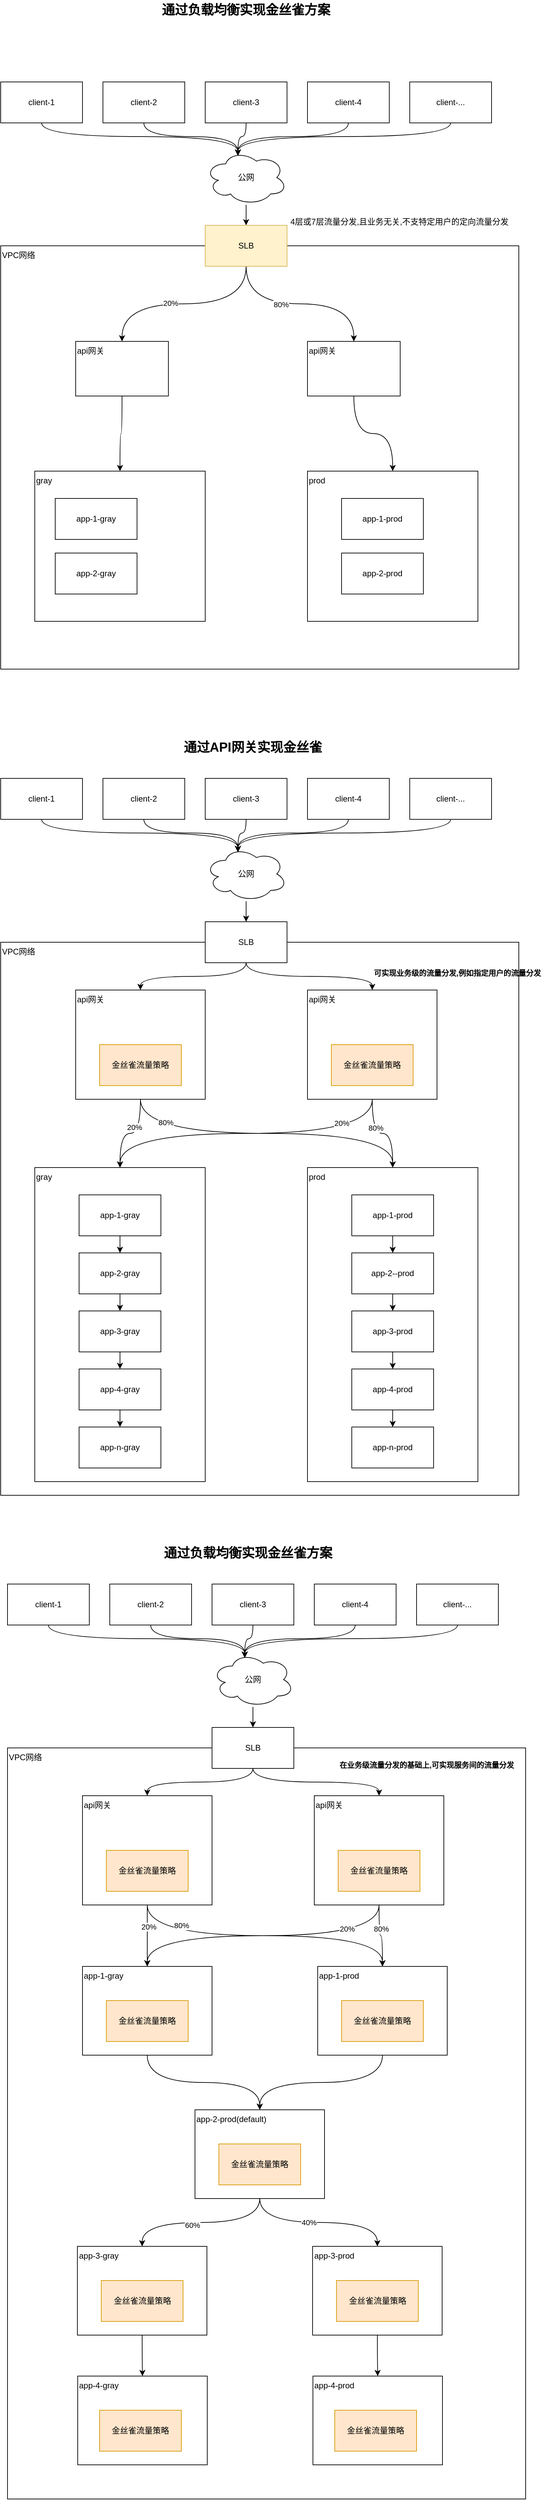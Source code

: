 <mxfile version="17.4.5" type="github">
  <diagram id="97o8ci6Izp3b5Vjm318T" name="第 1 页">
    <mxGraphModel dx="1426" dy="1963" grid="1" gridSize="10" guides="1" tooltips="1" connect="1" arrows="1" fold="1" page="1" pageScale="1" pageWidth="827" pageHeight="1169" math="0" shadow="0">
      <root>
        <mxCell id="0" />
        <mxCell id="1" parent="0" />
        <mxCell id="qOLz5GaLY7_XuVJ9eIoi-11" style="edgeStyle=orthogonalEdgeStyle;rounded=0;orthogonalLoop=1;jettySize=auto;html=1;entryX=0.4;entryY=0.1;entryDx=0;entryDy=0;entryPerimeter=0;curved=1;exitX=0.5;exitY=1;exitDx=0;exitDy=0;" edge="1" parent="1" source="qOLz5GaLY7_XuVJ9eIoi-1" target="qOLz5GaLY7_XuVJ9eIoi-6">
          <mxGeometry relative="1" as="geometry" />
        </mxCell>
        <mxCell id="qOLz5GaLY7_XuVJ9eIoi-1" value="client-1" style="rounded=0;whiteSpace=wrap;html=1;" vertex="1" parent="1">
          <mxGeometry x="40" y="80" width="120" height="60" as="geometry" />
        </mxCell>
        <mxCell id="qOLz5GaLY7_XuVJ9eIoi-13" style="edgeStyle=orthogonalEdgeStyle;curved=1;rounded=0;orthogonalLoop=1;jettySize=auto;html=1;entryX=0.4;entryY=0.1;entryDx=0;entryDy=0;entryPerimeter=0;exitX=0.5;exitY=1;exitDx=0;exitDy=0;" edge="1" parent="1" source="qOLz5GaLY7_XuVJ9eIoi-2" target="qOLz5GaLY7_XuVJ9eIoi-6">
          <mxGeometry relative="1" as="geometry" />
        </mxCell>
        <mxCell id="qOLz5GaLY7_XuVJ9eIoi-2" value="client-2" style="rounded=0;whiteSpace=wrap;html=1;" vertex="1" parent="1">
          <mxGeometry x="190" y="80" width="120" height="60" as="geometry" />
        </mxCell>
        <mxCell id="qOLz5GaLY7_XuVJ9eIoi-14" style="edgeStyle=orthogonalEdgeStyle;curved=1;rounded=0;orthogonalLoop=1;jettySize=auto;html=1;entryX=0.4;entryY=0.1;entryDx=0;entryDy=0;entryPerimeter=0;" edge="1" parent="1" source="qOLz5GaLY7_XuVJ9eIoi-3" target="qOLz5GaLY7_XuVJ9eIoi-6">
          <mxGeometry relative="1" as="geometry" />
        </mxCell>
        <mxCell id="qOLz5GaLY7_XuVJ9eIoi-3" value="client-3" style="rounded=0;whiteSpace=wrap;html=1;" vertex="1" parent="1">
          <mxGeometry x="340" y="80" width="120" height="60" as="geometry" />
        </mxCell>
        <mxCell id="qOLz5GaLY7_XuVJ9eIoi-15" style="edgeStyle=orthogonalEdgeStyle;curved=1;rounded=0;orthogonalLoop=1;jettySize=auto;html=1;entryX=0.4;entryY=0.1;entryDx=0;entryDy=0;entryPerimeter=0;exitX=0.5;exitY=1;exitDx=0;exitDy=0;" edge="1" parent="1" source="qOLz5GaLY7_XuVJ9eIoi-4" target="qOLz5GaLY7_XuVJ9eIoi-6">
          <mxGeometry relative="1" as="geometry" />
        </mxCell>
        <mxCell id="qOLz5GaLY7_XuVJ9eIoi-4" value="client-4" style="rounded=0;whiteSpace=wrap;html=1;" vertex="1" parent="1">
          <mxGeometry x="490" y="80" width="120" height="60" as="geometry" />
        </mxCell>
        <mxCell id="qOLz5GaLY7_XuVJ9eIoi-16" style="edgeStyle=orthogonalEdgeStyle;curved=1;rounded=0;orthogonalLoop=1;jettySize=auto;html=1;entryX=0.4;entryY=0.1;entryDx=0;entryDy=0;entryPerimeter=0;exitX=0.5;exitY=1;exitDx=0;exitDy=0;" edge="1" parent="1" source="qOLz5GaLY7_XuVJ9eIoi-5" target="qOLz5GaLY7_XuVJ9eIoi-6">
          <mxGeometry relative="1" as="geometry" />
        </mxCell>
        <mxCell id="qOLz5GaLY7_XuVJ9eIoi-5" value="client-..." style="rounded=0;whiteSpace=wrap;html=1;" vertex="1" parent="1">
          <mxGeometry x="640" y="80" width="120" height="60" as="geometry" />
        </mxCell>
        <mxCell id="qOLz5GaLY7_XuVJ9eIoi-17" style="edgeStyle=orthogonalEdgeStyle;curved=1;rounded=0;orthogonalLoop=1;jettySize=auto;html=1;entryX=0.5;entryY=0;entryDx=0;entryDy=0;" edge="1" parent="1" source="qOLz5GaLY7_XuVJ9eIoi-6" target="qOLz5GaLY7_XuVJ9eIoi-8">
          <mxGeometry relative="1" as="geometry" />
        </mxCell>
        <mxCell id="qOLz5GaLY7_XuVJ9eIoi-6" value="公网" style="ellipse;shape=cloud;whiteSpace=wrap;html=1;" vertex="1" parent="1">
          <mxGeometry x="340" y="180" width="120" height="80" as="geometry" />
        </mxCell>
        <mxCell id="qOLz5GaLY7_XuVJ9eIoi-7" value="VPC网络" style="rounded=0;whiteSpace=wrap;html=1;align=left;verticalAlign=top;" vertex="1" parent="1">
          <mxGeometry x="40" y="320" width="760" height="810" as="geometry" />
        </mxCell>
        <mxCell id="qOLz5GaLY7_XuVJ9eIoi-19" style="edgeStyle=orthogonalEdgeStyle;curved=1;rounded=0;orthogonalLoop=1;jettySize=auto;html=1;entryX=0.5;entryY=0;entryDx=0;entryDy=0;" edge="1" parent="1" source="qOLz5GaLY7_XuVJ9eIoi-8" target="qOLz5GaLY7_XuVJ9eIoi-18">
          <mxGeometry relative="1" as="geometry" />
        </mxCell>
        <mxCell id="qOLz5GaLY7_XuVJ9eIoi-21" style="edgeStyle=orthogonalEdgeStyle;curved=1;rounded=0;orthogonalLoop=1;jettySize=auto;html=1;entryX=0.5;entryY=0;entryDx=0;entryDy=0;exitX=0.5;exitY=1;exitDx=0;exitDy=0;" edge="1" parent="1" source="qOLz5GaLY7_XuVJ9eIoi-8" target="qOLz5GaLY7_XuVJ9eIoi-25">
          <mxGeometry relative="1" as="geometry">
            <mxPoint x="590" y="390" as="targetPoint" />
          </mxGeometry>
        </mxCell>
        <mxCell id="qOLz5GaLY7_XuVJ9eIoi-8" value="SLB" style="rounded=0;whiteSpace=wrap;html=1;" vertex="1" parent="1">
          <mxGeometry x="340" y="290" width="120" height="60" as="geometry" />
        </mxCell>
        <mxCell id="qOLz5GaLY7_XuVJ9eIoi-9" value="gray" style="rounded=0;whiteSpace=wrap;html=1;align=left;verticalAlign=top;" vertex="1" parent="1">
          <mxGeometry x="90" y="650" width="250" height="460" as="geometry" />
        </mxCell>
        <mxCell id="qOLz5GaLY7_XuVJ9eIoi-10" value="prod" style="rounded=0;whiteSpace=wrap;html=1;align=left;verticalAlign=top;" vertex="1" parent="1">
          <mxGeometry x="490" y="650" width="250" height="460" as="geometry" />
        </mxCell>
        <mxCell id="qOLz5GaLY7_XuVJ9eIoi-23" style="edgeStyle=orthogonalEdgeStyle;curved=1;rounded=0;orthogonalLoop=1;jettySize=auto;html=1;entryX=0.5;entryY=0;entryDx=0;entryDy=0;" edge="1" parent="1" source="qOLz5GaLY7_XuVJ9eIoi-18" target="qOLz5GaLY7_XuVJ9eIoi-9">
          <mxGeometry relative="1" as="geometry" />
        </mxCell>
        <mxCell id="qOLz5GaLY7_XuVJ9eIoi-29" value="20%" style="edgeLabel;html=1;align=center;verticalAlign=middle;resizable=0;points=[];" vertex="1" connectable="0" parent="qOLz5GaLY7_XuVJ9eIoi-23">
          <mxGeometry x="-0.092" y="-9" relative="1" as="geometry">
            <mxPoint as="offset" />
          </mxGeometry>
        </mxCell>
        <mxCell id="qOLz5GaLY7_XuVJ9eIoi-24" style="edgeStyle=orthogonalEdgeStyle;curved=1;rounded=0;orthogonalLoop=1;jettySize=auto;html=1;entryX=0.5;entryY=0;entryDx=0;entryDy=0;exitX=0.5;exitY=1;exitDx=0;exitDy=0;" edge="1" parent="1" source="qOLz5GaLY7_XuVJ9eIoi-18" target="qOLz5GaLY7_XuVJ9eIoi-10">
          <mxGeometry relative="1" as="geometry" />
        </mxCell>
        <mxCell id="qOLz5GaLY7_XuVJ9eIoi-30" value="80%" style="edgeLabel;html=1;align=center;verticalAlign=middle;resizable=0;points=[];" vertex="1" connectable="0" parent="qOLz5GaLY7_XuVJ9eIoi-24">
          <mxGeometry x="-0.63" y="16" relative="1" as="geometry">
            <mxPoint as="offset" />
          </mxGeometry>
        </mxCell>
        <mxCell id="qOLz5GaLY7_XuVJ9eIoi-18" value="api网关" style="rounded=0;whiteSpace=wrap;html=1;align=left;verticalAlign=top;" vertex="1" parent="1">
          <mxGeometry x="150" y="390" width="190" height="160" as="geometry" />
        </mxCell>
        <mxCell id="qOLz5GaLY7_XuVJ9eIoi-22" value="金丝雀流量策略" style="rounded=0;whiteSpace=wrap;html=1;fillColor=#ffe6cc;strokeColor=#d79b00;" vertex="1" parent="1">
          <mxGeometry x="185" y="470" width="120" height="60" as="geometry" />
        </mxCell>
        <mxCell id="qOLz5GaLY7_XuVJ9eIoi-27" style="edgeStyle=orthogonalEdgeStyle;curved=1;rounded=0;orthogonalLoop=1;jettySize=auto;html=1;entryX=0.5;entryY=0;entryDx=0;entryDy=0;exitX=0.5;exitY=1;exitDx=0;exitDy=0;" edge="1" parent="1" source="qOLz5GaLY7_XuVJ9eIoi-25" target="qOLz5GaLY7_XuVJ9eIoi-9">
          <mxGeometry relative="1" as="geometry" />
        </mxCell>
        <mxCell id="qOLz5GaLY7_XuVJ9eIoi-31" value="20%" style="edgeLabel;html=1;align=center;verticalAlign=middle;resizable=0;points=[];" vertex="1" connectable="0" parent="qOLz5GaLY7_XuVJ9eIoi-27">
          <mxGeometry x="-0.596" y="-15" relative="1" as="geometry">
            <mxPoint as="offset" />
          </mxGeometry>
        </mxCell>
        <mxCell id="qOLz5GaLY7_XuVJ9eIoi-28" style="edgeStyle=orthogonalEdgeStyle;curved=1;rounded=0;orthogonalLoop=1;jettySize=auto;html=1;entryX=0.5;entryY=0;entryDx=0;entryDy=0;" edge="1" parent="1" source="qOLz5GaLY7_XuVJ9eIoi-25" target="qOLz5GaLY7_XuVJ9eIoi-10">
          <mxGeometry relative="1" as="geometry" />
        </mxCell>
        <mxCell id="qOLz5GaLY7_XuVJ9eIoi-32" value="80%" style="edgeLabel;html=1;align=center;verticalAlign=middle;resizable=0;points=[];" vertex="1" connectable="0" parent="qOLz5GaLY7_XuVJ9eIoi-28">
          <mxGeometry x="-0.354" y="5" relative="1" as="geometry">
            <mxPoint as="offset" />
          </mxGeometry>
        </mxCell>
        <mxCell id="qOLz5GaLY7_XuVJ9eIoi-25" value="api网关" style="rounded=0;whiteSpace=wrap;html=1;align=left;verticalAlign=top;" vertex="1" parent="1">
          <mxGeometry x="490" y="390" width="190" height="160" as="geometry" />
        </mxCell>
        <mxCell id="qOLz5GaLY7_XuVJ9eIoi-26" value="金丝雀流量策略" style="rounded=0;whiteSpace=wrap;html=1;fillColor=#ffe6cc;strokeColor=#d79b00;" vertex="1" parent="1">
          <mxGeometry x="525" y="470" width="120" height="60" as="geometry" />
        </mxCell>
        <mxCell id="qOLz5GaLY7_XuVJ9eIoi-130" style="edgeStyle=orthogonalEdgeStyle;curved=1;rounded=0;orthogonalLoop=1;jettySize=auto;html=1;entryX=0.5;entryY=0;entryDx=0;entryDy=0;" edge="1" parent="1" source="qOLz5GaLY7_XuVJ9eIoi-33" target="qOLz5GaLY7_XuVJ9eIoi-34">
          <mxGeometry relative="1" as="geometry" />
        </mxCell>
        <mxCell id="qOLz5GaLY7_XuVJ9eIoi-33" value="app-1-gray" style="rounded=0;whiteSpace=wrap;html=1;" vertex="1" parent="1">
          <mxGeometry x="155" y="690" width="120" height="60" as="geometry" />
        </mxCell>
        <mxCell id="qOLz5GaLY7_XuVJ9eIoi-131" style="edgeStyle=orthogonalEdgeStyle;curved=1;rounded=0;orthogonalLoop=1;jettySize=auto;html=1;entryX=0.5;entryY=0;entryDx=0;entryDy=0;" edge="1" parent="1" source="qOLz5GaLY7_XuVJ9eIoi-34" target="qOLz5GaLY7_XuVJ9eIoi-122">
          <mxGeometry relative="1" as="geometry" />
        </mxCell>
        <mxCell id="qOLz5GaLY7_XuVJ9eIoi-34" value="app-2-gray" style="rounded=0;whiteSpace=wrap;html=1;" vertex="1" parent="1">
          <mxGeometry x="155" y="775" width="120" height="60" as="geometry" />
        </mxCell>
        <mxCell id="qOLz5GaLY7_XuVJ9eIoi-37" style="edgeStyle=orthogonalEdgeStyle;rounded=0;orthogonalLoop=1;jettySize=auto;html=1;entryX=0.4;entryY=0.1;entryDx=0;entryDy=0;entryPerimeter=0;curved=1;exitX=0.5;exitY=1;exitDx=0;exitDy=0;" edge="1" parent="1" source="qOLz5GaLY7_XuVJ9eIoi-38" target="qOLz5GaLY7_XuVJ9eIoi-48">
          <mxGeometry relative="1" as="geometry" />
        </mxCell>
        <mxCell id="qOLz5GaLY7_XuVJ9eIoi-38" value="client-1" style="rounded=0;whiteSpace=wrap;html=1;" vertex="1" parent="1">
          <mxGeometry x="40" y="-940" width="120" height="60" as="geometry" />
        </mxCell>
        <mxCell id="qOLz5GaLY7_XuVJ9eIoi-39" style="edgeStyle=orthogonalEdgeStyle;curved=1;rounded=0;orthogonalLoop=1;jettySize=auto;html=1;entryX=0.4;entryY=0.1;entryDx=0;entryDy=0;entryPerimeter=0;exitX=0.5;exitY=1;exitDx=0;exitDy=0;" edge="1" parent="1" source="qOLz5GaLY7_XuVJ9eIoi-40" target="qOLz5GaLY7_XuVJ9eIoi-48">
          <mxGeometry relative="1" as="geometry" />
        </mxCell>
        <mxCell id="qOLz5GaLY7_XuVJ9eIoi-40" value="client-2" style="rounded=0;whiteSpace=wrap;html=1;" vertex="1" parent="1">
          <mxGeometry x="190" y="-940" width="120" height="60" as="geometry" />
        </mxCell>
        <mxCell id="qOLz5GaLY7_XuVJ9eIoi-41" style="edgeStyle=orthogonalEdgeStyle;curved=1;rounded=0;orthogonalLoop=1;jettySize=auto;html=1;entryX=0.4;entryY=0.1;entryDx=0;entryDy=0;entryPerimeter=0;" edge="1" parent="1" source="qOLz5GaLY7_XuVJ9eIoi-42" target="qOLz5GaLY7_XuVJ9eIoi-48">
          <mxGeometry relative="1" as="geometry" />
        </mxCell>
        <mxCell id="qOLz5GaLY7_XuVJ9eIoi-42" value="client-3" style="rounded=0;whiteSpace=wrap;html=1;" vertex="1" parent="1">
          <mxGeometry x="340" y="-940" width="120" height="60" as="geometry" />
        </mxCell>
        <mxCell id="qOLz5GaLY7_XuVJ9eIoi-43" style="edgeStyle=orthogonalEdgeStyle;curved=1;rounded=0;orthogonalLoop=1;jettySize=auto;html=1;entryX=0.4;entryY=0.1;entryDx=0;entryDy=0;entryPerimeter=0;exitX=0.5;exitY=1;exitDx=0;exitDy=0;" edge="1" parent="1" source="qOLz5GaLY7_XuVJ9eIoi-44" target="qOLz5GaLY7_XuVJ9eIoi-48">
          <mxGeometry relative="1" as="geometry" />
        </mxCell>
        <mxCell id="qOLz5GaLY7_XuVJ9eIoi-44" value="client-4" style="rounded=0;whiteSpace=wrap;html=1;" vertex="1" parent="1">
          <mxGeometry x="490" y="-940" width="120" height="60" as="geometry" />
        </mxCell>
        <mxCell id="qOLz5GaLY7_XuVJ9eIoi-45" style="edgeStyle=orthogonalEdgeStyle;curved=1;rounded=0;orthogonalLoop=1;jettySize=auto;html=1;entryX=0.4;entryY=0.1;entryDx=0;entryDy=0;entryPerimeter=0;exitX=0.5;exitY=1;exitDx=0;exitDy=0;" edge="1" parent="1" source="qOLz5GaLY7_XuVJ9eIoi-46" target="qOLz5GaLY7_XuVJ9eIoi-48">
          <mxGeometry relative="1" as="geometry" />
        </mxCell>
        <mxCell id="qOLz5GaLY7_XuVJ9eIoi-46" value="client-..." style="rounded=0;whiteSpace=wrap;html=1;" vertex="1" parent="1">
          <mxGeometry x="640" y="-940" width="120" height="60" as="geometry" />
        </mxCell>
        <mxCell id="qOLz5GaLY7_XuVJ9eIoi-47" style="edgeStyle=orthogonalEdgeStyle;curved=1;rounded=0;orthogonalLoop=1;jettySize=auto;html=1;entryX=0.5;entryY=0;entryDx=0;entryDy=0;" edge="1" parent="1" source="qOLz5GaLY7_XuVJ9eIoi-48" target="qOLz5GaLY7_XuVJ9eIoi-52">
          <mxGeometry relative="1" as="geometry" />
        </mxCell>
        <mxCell id="qOLz5GaLY7_XuVJ9eIoi-48" value="公网" style="ellipse;shape=cloud;whiteSpace=wrap;html=1;" vertex="1" parent="1">
          <mxGeometry x="340" y="-840" width="120" height="80" as="geometry" />
        </mxCell>
        <mxCell id="qOLz5GaLY7_XuVJ9eIoi-49" value="VPC网络" style="rounded=0;whiteSpace=wrap;html=1;align=left;verticalAlign=top;" vertex="1" parent="1">
          <mxGeometry x="40" y="-700" width="760" height="620" as="geometry" />
        </mxCell>
        <mxCell id="qOLz5GaLY7_XuVJ9eIoi-50" style="edgeStyle=orthogonalEdgeStyle;curved=1;rounded=0;orthogonalLoop=1;jettySize=auto;html=1;entryX=0.5;entryY=0;entryDx=0;entryDy=0;exitX=0.5;exitY=1;exitDx=0;exitDy=0;" edge="1" parent="1" source="qOLz5GaLY7_XuVJ9eIoi-52" target="qOLz5GaLY7_XuVJ9eIoi-59">
          <mxGeometry relative="1" as="geometry" />
        </mxCell>
        <mxCell id="qOLz5GaLY7_XuVJ9eIoi-71" value="20%" style="edgeLabel;html=1;align=center;verticalAlign=middle;resizable=0;points=[];" vertex="1" connectable="0" parent="qOLz5GaLY7_XuVJ9eIoi-50">
          <mxGeometry x="0.139" y="-1" relative="1" as="geometry">
            <mxPoint as="offset" />
          </mxGeometry>
        </mxCell>
        <mxCell id="qOLz5GaLY7_XuVJ9eIoi-51" style="edgeStyle=orthogonalEdgeStyle;curved=1;rounded=0;orthogonalLoop=1;jettySize=auto;html=1;entryX=0.5;entryY=0;entryDx=0;entryDy=0;exitX=0.5;exitY=1;exitDx=0;exitDy=0;" edge="1" parent="1" source="qOLz5GaLY7_XuVJ9eIoi-52" target="qOLz5GaLY7_XuVJ9eIoi-65">
          <mxGeometry relative="1" as="geometry">
            <mxPoint x="590" y="-630" as="targetPoint" />
          </mxGeometry>
        </mxCell>
        <mxCell id="qOLz5GaLY7_XuVJ9eIoi-72" value="80%" style="edgeLabel;html=1;align=center;verticalAlign=middle;resizable=0;points=[];" vertex="1" connectable="0" parent="qOLz5GaLY7_XuVJ9eIoi-51">
          <mxGeometry x="-0.209" y="-1" relative="1" as="geometry">
            <mxPoint as="offset" />
          </mxGeometry>
        </mxCell>
        <mxCell id="qOLz5GaLY7_XuVJ9eIoi-52" value="SLB" style="rounded=0;whiteSpace=wrap;html=1;fillColor=#fff2cc;strokeColor=#d6b656;" vertex="1" parent="1">
          <mxGeometry x="340" y="-730" width="120" height="60" as="geometry" />
        </mxCell>
        <mxCell id="qOLz5GaLY7_XuVJ9eIoi-53" value="gray" style="rounded=0;whiteSpace=wrap;html=1;align=left;verticalAlign=top;" vertex="1" parent="1">
          <mxGeometry x="90" y="-370" width="250" height="220" as="geometry" />
        </mxCell>
        <mxCell id="qOLz5GaLY7_XuVJ9eIoi-54" value="prod" style="rounded=0;whiteSpace=wrap;html=1;align=left;verticalAlign=top;" vertex="1" parent="1">
          <mxGeometry x="490" y="-370" width="250" height="220" as="geometry" />
        </mxCell>
        <mxCell id="qOLz5GaLY7_XuVJ9eIoi-55" style="edgeStyle=orthogonalEdgeStyle;curved=1;rounded=0;orthogonalLoop=1;jettySize=auto;html=1;entryX=0.5;entryY=0;entryDx=0;entryDy=0;" edge="1" parent="1" source="qOLz5GaLY7_XuVJ9eIoi-59" target="qOLz5GaLY7_XuVJ9eIoi-53">
          <mxGeometry relative="1" as="geometry" />
        </mxCell>
        <mxCell id="qOLz5GaLY7_XuVJ9eIoi-59" value="api网关" style="rounded=0;whiteSpace=wrap;html=1;align=left;verticalAlign=top;" vertex="1" parent="1">
          <mxGeometry x="150" y="-560" width="136" height="80" as="geometry" />
        </mxCell>
        <mxCell id="qOLz5GaLY7_XuVJ9eIoi-63" style="edgeStyle=orthogonalEdgeStyle;curved=1;rounded=0;orthogonalLoop=1;jettySize=auto;html=1;entryX=0.5;entryY=0;entryDx=0;entryDy=0;" edge="1" parent="1" source="qOLz5GaLY7_XuVJ9eIoi-65" target="qOLz5GaLY7_XuVJ9eIoi-54">
          <mxGeometry relative="1" as="geometry" />
        </mxCell>
        <mxCell id="qOLz5GaLY7_XuVJ9eIoi-65" value="api网关" style="rounded=0;whiteSpace=wrap;html=1;align=left;verticalAlign=top;" vertex="1" parent="1">
          <mxGeometry x="490" y="-560" width="136" height="80" as="geometry" />
        </mxCell>
        <mxCell id="qOLz5GaLY7_XuVJ9eIoi-67" value="app-1-gray" style="rounded=0;whiteSpace=wrap;html=1;" vertex="1" parent="1">
          <mxGeometry x="120" y="-330" width="120" height="60" as="geometry" />
        </mxCell>
        <mxCell id="qOLz5GaLY7_XuVJ9eIoi-68" value="app-2-gray" style="rounded=0;whiteSpace=wrap;html=1;" vertex="1" parent="1">
          <mxGeometry x="120" y="-250" width="120" height="60" as="geometry" />
        </mxCell>
        <mxCell id="qOLz5GaLY7_XuVJ9eIoi-69" value="app-1-prod" style="rounded=0;whiteSpace=wrap;html=1;" vertex="1" parent="1">
          <mxGeometry x="540" y="-330" width="120" height="60" as="geometry" />
        </mxCell>
        <mxCell id="qOLz5GaLY7_XuVJ9eIoi-70" value="app-2-prod" style="rounded=0;whiteSpace=wrap;html=1;" vertex="1" parent="1">
          <mxGeometry x="540" y="-250" width="120" height="60" as="geometry" />
        </mxCell>
        <mxCell id="qOLz5GaLY7_XuVJ9eIoi-73" value="4层或7层流量分发,且业务无关,不支特定用户的定向流量分发" style="text;html=1;strokeColor=none;fillColor=none;align=center;verticalAlign=middle;whiteSpace=wrap;rounded=0;" vertex="1" parent="1">
          <mxGeometry x="460" y="-750" width="330" height="30" as="geometry" />
        </mxCell>
        <mxCell id="qOLz5GaLY7_XuVJ9eIoi-74" style="edgeStyle=orthogonalEdgeStyle;rounded=0;orthogonalLoop=1;jettySize=auto;html=1;entryX=0.4;entryY=0.1;entryDx=0;entryDy=0;entryPerimeter=0;curved=1;exitX=0.5;exitY=1;exitDx=0;exitDy=0;" edge="1" parent="1" source="qOLz5GaLY7_XuVJ9eIoi-75" target="qOLz5GaLY7_XuVJ9eIoi-85">
          <mxGeometry relative="1" as="geometry" />
        </mxCell>
        <mxCell id="qOLz5GaLY7_XuVJ9eIoi-75" value="client-1" style="rounded=0;whiteSpace=wrap;html=1;" vertex="1" parent="1">
          <mxGeometry x="50" y="1260" width="120" height="60" as="geometry" />
        </mxCell>
        <mxCell id="qOLz5GaLY7_XuVJ9eIoi-76" style="edgeStyle=orthogonalEdgeStyle;curved=1;rounded=0;orthogonalLoop=1;jettySize=auto;html=1;entryX=0.4;entryY=0.1;entryDx=0;entryDy=0;entryPerimeter=0;exitX=0.5;exitY=1;exitDx=0;exitDy=0;" edge="1" parent="1" source="qOLz5GaLY7_XuVJ9eIoi-77" target="qOLz5GaLY7_XuVJ9eIoi-85">
          <mxGeometry relative="1" as="geometry" />
        </mxCell>
        <mxCell id="qOLz5GaLY7_XuVJ9eIoi-77" value="client-2" style="rounded=0;whiteSpace=wrap;html=1;" vertex="1" parent="1">
          <mxGeometry x="200" y="1260" width="120" height="60" as="geometry" />
        </mxCell>
        <mxCell id="qOLz5GaLY7_XuVJ9eIoi-78" style="edgeStyle=orthogonalEdgeStyle;curved=1;rounded=0;orthogonalLoop=1;jettySize=auto;html=1;entryX=0.4;entryY=0.1;entryDx=0;entryDy=0;entryPerimeter=0;" edge="1" parent="1" source="qOLz5GaLY7_XuVJ9eIoi-79" target="qOLz5GaLY7_XuVJ9eIoi-85">
          <mxGeometry relative="1" as="geometry" />
        </mxCell>
        <mxCell id="qOLz5GaLY7_XuVJ9eIoi-79" value="client-3" style="rounded=0;whiteSpace=wrap;html=1;" vertex="1" parent="1">
          <mxGeometry x="350" y="1260" width="120" height="60" as="geometry" />
        </mxCell>
        <mxCell id="qOLz5GaLY7_XuVJ9eIoi-80" style="edgeStyle=orthogonalEdgeStyle;curved=1;rounded=0;orthogonalLoop=1;jettySize=auto;html=1;entryX=0.4;entryY=0.1;entryDx=0;entryDy=0;entryPerimeter=0;exitX=0.5;exitY=1;exitDx=0;exitDy=0;" edge="1" parent="1" source="qOLz5GaLY7_XuVJ9eIoi-81" target="qOLz5GaLY7_XuVJ9eIoi-85">
          <mxGeometry relative="1" as="geometry" />
        </mxCell>
        <mxCell id="qOLz5GaLY7_XuVJ9eIoi-81" value="client-4" style="rounded=0;whiteSpace=wrap;html=1;" vertex="1" parent="1">
          <mxGeometry x="500" y="1260" width="120" height="60" as="geometry" />
        </mxCell>
        <mxCell id="qOLz5GaLY7_XuVJ9eIoi-82" style="edgeStyle=orthogonalEdgeStyle;curved=1;rounded=0;orthogonalLoop=1;jettySize=auto;html=1;entryX=0.4;entryY=0.1;entryDx=0;entryDy=0;entryPerimeter=0;exitX=0.5;exitY=1;exitDx=0;exitDy=0;" edge="1" parent="1" source="qOLz5GaLY7_XuVJ9eIoi-83" target="qOLz5GaLY7_XuVJ9eIoi-85">
          <mxGeometry relative="1" as="geometry" />
        </mxCell>
        <mxCell id="qOLz5GaLY7_XuVJ9eIoi-83" value="client-..." style="rounded=0;whiteSpace=wrap;html=1;" vertex="1" parent="1">
          <mxGeometry x="650" y="1260" width="120" height="60" as="geometry" />
        </mxCell>
        <mxCell id="qOLz5GaLY7_XuVJ9eIoi-84" style="edgeStyle=orthogonalEdgeStyle;curved=1;rounded=0;orthogonalLoop=1;jettySize=auto;html=1;entryX=0.5;entryY=0;entryDx=0;entryDy=0;" edge="1" parent="1" source="qOLz5GaLY7_XuVJ9eIoi-85" target="qOLz5GaLY7_XuVJ9eIoi-89">
          <mxGeometry relative="1" as="geometry" />
        </mxCell>
        <mxCell id="qOLz5GaLY7_XuVJ9eIoi-85" value="公网" style="ellipse;shape=cloud;whiteSpace=wrap;html=1;" vertex="1" parent="1">
          <mxGeometry x="350" y="1360" width="120" height="80" as="geometry" />
        </mxCell>
        <mxCell id="qOLz5GaLY7_XuVJ9eIoi-86" value="VPC网络" style="rounded=0;whiteSpace=wrap;html=1;align=left;verticalAlign=top;" vertex="1" parent="1">
          <mxGeometry x="50" y="1500" width="760" height="1100" as="geometry" />
        </mxCell>
        <mxCell id="qOLz5GaLY7_XuVJ9eIoi-87" style="edgeStyle=orthogonalEdgeStyle;curved=1;rounded=0;orthogonalLoop=1;jettySize=auto;html=1;entryX=0.5;entryY=0;entryDx=0;entryDy=0;" edge="1" parent="1" source="qOLz5GaLY7_XuVJ9eIoi-89" target="qOLz5GaLY7_XuVJ9eIoi-96">
          <mxGeometry relative="1" as="geometry" />
        </mxCell>
        <mxCell id="qOLz5GaLY7_XuVJ9eIoi-88" style="edgeStyle=orthogonalEdgeStyle;curved=1;rounded=0;orthogonalLoop=1;jettySize=auto;html=1;entryX=0.5;entryY=0;entryDx=0;entryDy=0;exitX=0.5;exitY=1;exitDx=0;exitDy=0;" edge="1" parent="1" source="qOLz5GaLY7_XuVJ9eIoi-89" target="qOLz5GaLY7_XuVJ9eIoi-102">
          <mxGeometry relative="1" as="geometry">
            <mxPoint x="600" y="1570" as="targetPoint" />
          </mxGeometry>
        </mxCell>
        <mxCell id="qOLz5GaLY7_XuVJ9eIoi-89" value="SLB" style="rounded=0;whiteSpace=wrap;html=1;" vertex="1" parent="1">
          <mxGeometry x="350" y="1470" width="120" height="60" as="geometry" />
        </mxCell>
        <mxCell id="qOLz5GaLY7_XuVJ9eIoi-109" style="edgeStyle=orthogonalEdgeStyle;curved=1;rounded=0;orthogonalLoop=1;jettySize=auto;html=1;entryX=0.5;entryY=0;entryDx=0;entryDy=0;" edge="1" parent="1" source="qOLz5GaLY7_XuVJ9eIoi-96" target="qOLz5GaLY7_XuVJ9eIoi-104">
          <mxGeometry relative="1" as="geometry" />
        </mxCell>
        <mxCell id="qOLz5GaLY7_XuVJ9eIoi-110" value="20%" style="edgeLabel;html=1;align=center;verticalAlign=middle;resizable=0;points=[];" vertex="1" connectable="0" parent="qOLz5GaLY7_XuVJ9eIoi-109">
          <mxGeometry x="-0.289" y="2" relative="1" as="geometry">
            <mxPoint as="offset" />
          </mxGeometry>
        </mxCell>
        <mxCell id="qOLz5GaLY7_XuVJ9eIoi-113" style="edgeStyle=orthogonalEdgeStyle;curved=1;rounded=0;orthogonalLoop=1;jettySize=auto;html=1;entryX=0.5;entryY=0;entryDx=0;entryDy=0;exitX=0.5;exitY=1;exitDx=0;exitDy=0;" edge="1" parent="1" source="qOLz5GaLY7_XuVJ9eIoi-96" target="qOLz5GaLY7_XuVJ9eIoi-111">
          <mxGeometry relative="1" as="geometry" />
        </mxCell>
        <mxCell id="qOLz5GaLY7_XuVJ9eIoi-114" value="80%" style="edgeLabel;html=1;align=center;verticalAlign=middle;resizable=0;points=[];" vertex="1" connectable="0" parent="qOLz5GaLY7_XuVJ9eIoi-113">
          <mxGeometry x="-0.218" y="2" relative="1" as="geometry">
            <mxPoint x="-75" y="-13" as="offset" />
          </mxGeometry>
        </mxCell>
        <mxCell id="qOLz5GaLY7_XuVJ9eIoi-96" value="api网关" style="rounded=0;whiteSpace=wrap;html=1;align=left;verticalAlign=top;" vertex="1" parent="1">
          <mxGeometry x="160" y="1570" width="190" height="160" as="geometry" />
        </mxCell>
        <mxCell id="qOLz5GaLY7_XuVJ9eIoi-97" value="金丝雀流量策略" style="rounded=0;whiteSpace=wrap;html=1;fillColor=#ffe6cc;strokeColor=#d79b00;" vertex="1" parent="1">
          <mxGeometry x="195" y="1650" width="120" height="60" as="geometry" />
        </mxCell>
        <mxCell id="qOLz5GaLY7_XuVJ9eIoi-118" style="edgeStyle=orthogonalEdgeStyle;curved=1;rounded=0;orthogonalLoop=1;jettySize=auto;html=1;entryX=0.5;entryY=0;entryDx=0;entryDy=0;exitX=0.5;exitY=1;exitDx=0;exitDy=0;" edge="1" parent="1" source="qOLz5GaLY7_XuVJ9eIoi-102" target="qOLz5GaLY7_XuVJ9eIoi-104">
          <mxGeometry relative="1" as="geometry" />
        </mxCell>
        <mxCell id="qOLz5GaLY7_XuVJ9eIoi-119" value="20%" style="edgeLabel;html=1;align=center;verticalAlign=middle;resizable=0;points=[];" vertex="1" connectable="0" parent="qOLz5GaLY7_XuVJ9eIoi-118">
          <mxGeometry x="-0.572" y="-10" relative="1" as="geometry">
            <mxPoint as="offset" />
          </mxGeometry>
        </mxCell>
        <mxCell id="qOLz5GaLY7_XuVJ9eIoi-120" style="edgeStyle=orthogonalEdgeStyle;curved=1;rounded=0;orthogonalLoop=1;jettySize=auto;html=1;entryX=0.5;entryY=0;entryDx=0;entryDy=0;" edge="1" parent="1" source="qOLz5GaLY7_XuVJ9eIoi-102" target="qOLz5GaLY7_XuVJ9eIoi-111">
          <mxGeometry relative="1" as="geometry" />
        </mxCell>
        <mxCell id="qOLz5GaLY7_XuVJ9eIoi-121" value="80%" style="edgeLabel;html=1;align=center;verticalAlign=middle;resizable=0;points=[];" vertex="1" connectable="0" parent="qOLz5GaLY7_XuVJ9eIoi-120">
          <mxGeometry x="-0.263" y="3" relative="1" as="geometry">
            <mxPoint as="offset" />
          </mxGeometry>
        </mxCell>
        <mxCell id="qOLz5GaLY7_XuVJ9eIoi-102" value="api网关" style="rounded=0;whiteSpace=wrap;html=1;align=left;verticalAlign=top;" vertex="1" parent="1">
          <mxGeometry x="500" y="1570" width="190" height="160" as="geometry" />
        </mxCell>
        <mxCell id="qOLz5GaLY7_XuVJ9eIoi-103" value="金丝雀流量策略" style="rounded=0;whiteSpace=wrap;html=1;fillColor=#ffe6cc;strokeColor=#d79b00;" vertex="1" parent="1">
          <mxGeometry x="535" y="1650" width="120" height="60" as="geometry" />
        </mxCell>
        <mxCell id="qOLz5GaLY7_XuVJ9eIoi-117" style="edgeStyle=orthogonalEdgeStyle;curved=1;rounded=0;orthogonalLoop=1;jettySize=auto;html=1;entryX=0.5;entryY=0;entryDx=0;entryDy=0;" edge="1" parent="1" source="qOLz5GaLY7_XuVJ9eIoi-104" target="qOLz5GaLY7_XuVJ9eIoi-115">
          <mxGeometry relative="1" as="geometry" />
        </mxCell>
        <mxCell id="qOLz5GaLY7_XuVJ9eIoi-104" value="app-1-gray" style="rounded=0;whiteSpace=wrap;html=1;align=left;verticalAlign=top;" vertex="1" parent="1">
          <mxGeometry x="160" y="1820" width="190" height="130" as="geometry" />
        </mxCell>
        <mxCell id="qOLz5GaLY7_XuVJ9eIoi-108" value="金丝雀流量策略" style="rounded=0;whiteSpace=wrap;html=1;fillColor=#ffe6cc;strokeColor=#d79b00;" vertex="1" parent="1">
          <mxGeometry x="195" y="1870" width="120" height="60" as="geometry" />
        </mxCell>
        <mxCell id="qOLz5GaLY7_XuVJ9eIoi-143" style="edgeStyle=orthogonalEdgeStyle;curved=1;rounded=0;orthogonalLoop=1;jettySize=auto;html=1;entryX=0.5;entryY=0;entryDx=0;entryDy=0;" edge="1" parent="1" source="qOLz5GaLY7_XuVJ9eIoi-111" target="qOLz5GaLY7_XuVJ9eIoi-115">
          <mxGeometry relative="1" as="geometry" />
        </mxCell>
        <mxCell id="qOLz5GaLY7_XuVJ9eIoi-111" value="app-1-prod" style="rounded=0;whiteSpace=wrap;html=1;align=left;verticalAlign=top;" vertex="1" parent="1">
          <mxGeometry x="505" y="1820" width="190" height="130" as="geometry" />
        </mxCell>
        <mxCell id="qOLz5GaLY7_XuVJ9eIoi-112" value="金丝雀流量策略" style="rounded=0;whiteSpace=wrap;html=1;fillColor=#ffe6cc;strokeColor=#d79b00;" vertex="1" parent="1">
          <mxGeometry x="540" y="1870" width="120" height="60" as="geometry" />
        </mxCell>
        <mxCell id="qOLz5GaLY7_XuVJ9eIoi-148" style="edgeStyle=orthogonalEdgeStyle;curved=1;rounded=0;orthogonalLoop=1;jettySize=auto;html=1;entryX=0.5;entryY=0;entryDx=0;entryDy=0;" edge="1" parent="1" source="qOLz5GaLY7_XuVJ9eIoi-115" target="qOLz5GaLY7_XuVJ9eIoi-144">
          <mxGeometry relative="1" as="geometry" />
        </mxCell>
        <mxCell id="qOLz5GaLY7_XuVJ9eIoi-150" value="60%" style="edgeLabel;html=1;align=center;verticalAlign=middle;resizable=0;points=[];" vertex="1" connectable="0" parent="qOLz5GaLY7_XuVJ9eIoi-148">
          <mxGeometry x="0.105" y="4" relative="1" as="geometry">
            <mxPoint as="offset" />
          </mxGeometry>
        </mxCell>
        <mxCell id="qOLz5GaLY7_XuVJ9eIoi-149" style="edgeStyle=orthogonalEdgeStyle;curved=1;rounded=0;orthogonalLoop=1;jettySize=auto;html=1;entryX=0.5;entryY=0;entryDx=0;entryDy=0;" edge="1" parent="1" source="qOLz5GaLY7_XuVJ9eIoi-115" target="qOLz5GaLY7_XuVJ9eIoi-146">
          <mxGeometry relative="1" as="geometry" />
        </mxCell>
        <mxCell id="qOLz5GaLY7_XuVJ9eIoi-151" value="40%" style="edgeLabel;html=1;align=center;verticalAlign=middle;resizable=0;points=[];" vertex="1" connectable="0" parent="qOLz5GaLY7_XuVJ9eIoi-149">
          <mxGeometry x="-0.117" relative="1" as="geometry">
            <mxPoint as="offset" />
          </mxGeometry>
        </mxCell>
        <mxCell id="qOLz5GaLY7_XuVJ9eIoi-115" value="app-2-prod(default)" style="rounded=0;whiteSpace=wrap;html=1;align=left;verticalAlign=top;" vertex="1" parent="1">
          <mxGeometry x="325" y="2030" width="190" height="130" as="geometry" />
        </mxCell>
        <mxCell id="qOLz5GaLY7_XuVJ9eIoi-116" value="金丝雀流量策略" style="rounded=0;whiteSpace=wrap;html=1;fillColor=#ffe6cc;strokeColor=#d79b00;" vertex="1" parent="1">
          <mxGeometry x="360" y="2080" width="120" height="60" as="geometry" />
        </mxCell>
        <mxCell id="qOLz5GaLY7_XuVJ9eIoi-132" style="edgeStyle=orthogonalEdgeStyle;curved=1;rounded=0;orthogonalLoop=1;jettySize=auto;html=1;entryX=0.5;entryY=0;entryDx=0;entryDy=0;" edge="1" parent="1" source="qOLz5GaLY7_XuVJ9eIoi-122" target="qOLz5GaLY7_XuVJ9eIoi-123">
          <mxGeometry relative="1" as="geometry" />
        </mxCell>
        <mxCell id="qOLz5GaLY7_XuVJ9eIoi-122" value="app-3-gray" style="rounded=0;whiteSpace=wrap;html=1;" vertex="1" parent="1">
          <mxGeometry x="155" y="860" width="120" height="60" as="geometry" />
        </mxCell>
        <mxCell id="qOLz5GaLY7_XuVJ9eIoi-133" style="edgeStyle=orthogonalEdgeStyle;curved=1;rounded=0;orthogonalLoop=1;jettySize=auto;html=1;entryX=0.5;entryY=0;entryDx=0;entryDy=0;" edge="1" parent="1" source="qOLz5GaLY7_XuVJ9eIoi-123" target="qOLz5GaLY7_XuVJ9eIoi-124">
          <mxGeometry relative="1" as="geometry" />
        </mxCell>
        <mxCell id="qOLz5GaLY7_XuVJ9eIoi-123" value="app-4-gray" style="rounded=0;whiteSpace=wrap;html=1;" vertex="1" parent="1">
          <mxGeometry x="155" y="945" width="120" height="60" as="geometry" />
        </mxCell>
        <mxCell id="qOLz5GaLY7_XuVJ9eIoi-124" value="app-n-gray" style="rounded=0;whiteSpace=wrap;html=1;" vertex="1" parent="1">
          <mxGeometry x="155" y="1030" width="120" height="60" as="geometry" />
        </mxCell>
        <mxCell id="qOLz5GaLY7_XuVJ9eIoi-134" style="edgeStyle=orthogonalEdgeStyle;curved=1;rounded=0;orthogonalLoop=1;jettySize=auto;html=1;entryX=0.5;entryY=0;entryDx=0;entryDy=0;" edge="1" parent="1" source="qOLz5GaLY7_XuVJ9eIoi-135" target="qOLz5GaLY7_XuVJ9eIoi-137">
          <mxGeometry relative="1" as="geometry" />
        </mxCell>
        <mxCell id="qOLz5GaLY7_XuVJ9eIoi-135" value="app-1-prod" style="rounded=0;whiteSpace=wrap;html=1;" vertex="1" parent="1">
          <mxGeometry x="555" y="690" width="120" height="60" as="geometry" />
        </mxCell>
        <mxCell id="qOLz5GaLY7_XuVJ9eIoi-136" style="edgeStyle=orthogonalEdgeStyle;curved=1;rounded=0;orthogonalLoop=1;jettySize=auto;html=1;entryX=0.5;entryY=0;entryDx=0;entryDy=0;" edge="1" parent="1" source="qOLz5GaLY7_XuVJ9eIoi-137" target="qOLz5GaLY7_XuVJ9eIoi-139">
          <mxGeometry relative="1" as="geometry" />
        </mxCell>
        <mxCell id="qOLz5GaLY7_XuVJ9eIoi-137" value="app-2--prod" style="rounded=0;whiteSpace=wrap;html=1;" vertex="1" parent="1">
          <mxGeometry x="555" y="775" width="120" height="60" as="geometry" />
        </mxCell>
        <mxCell id="qOLz5GaLY7_XuVJ9eIoi-138" style="edgeStyle=orthogonalEdgeStyle;curved=1;rounded=0;orthogonalLoop=1;jettySize=auto;html=1;entryX=0.5;entryY=0;entryDx=0;entryDy=0;" edge="1" parent="1" source="qOLz5GaLY7_XuVJ9eIoi-139" target="qOLz5GaLY7_XuVJ9eIoi-141">
          <mxGeometry relative="1" as="geometry" />
        </mxCell>
        <mxCell id="qOLz5GaLY7_XuVJ9eIoi-139" value="app-3-prod" style="rounded=0;whiteSpace=wrap;html=1;" vertex="1" parent="1">
          <mxGeometry x="555" y="860" width="120" height="60" as="geometry" />
        </mxCell>
        <mxCell id="qOLz5GaLY7_XuVJ9eIoi-140" style="edgeStyle=orthogonalEdgeStyle;curved=1;rounded=0;orthogonalLoop=1;jettySize=auto;html=1;entryX=0.5;entryY=0;entryDx=0;entryDy=0;" edge="1" parent="1" source="qOLz5GaLY7_XuVJ9eIoi-141" target="qOLz5GaLY7_XuVJ9eIoi-142">
          <mxGeometry relative="1" as="geometry" />
        </mxCell>
        <mxCell id="qOLz5GaLY7_XuVJ9eIoi-141" value="app-4-prod" style="rounded=0;whiteSpace=wrap;html=1;" vertex="1" parent="1">
          <mxGeometry x="555" y="945" width="120" height="60" as="geometry" />
        </mxCell>
        <mxCell id="qOLz5GaLY7_XuVJ9eIoi-142" value="app-n-prod" style="rounded=0;whiteSpace=wrap;html=1;" vertex="1" parent="1">
          <mxGeometry x="555" y="1030" width="120" height="60" as="geometry" />
        </mxCell>
        <mxCell id="qOLz5GaLY7_XuVJ9eIoi-157" style="edgeStyle=orthogonalEdgeStyle;curved=1;rounded=0;orthogonalLoop=1;jettySize=auto;html=1;entryX=0.5;entryY=0;entryDx=0;entryDy=0;" edge="1" parent="1" source="qOLz5GaLY7_XuVJ9eIoi-144" target="qOLz5GaLY7_XuVJ9eIoi-153">
          <mxGeometry relative="1" as="geometry" />
        </mxCell>
        <mxCell id="qOLz5GaLY7_XuVJ9eIoi-144" value="app-3-gray" style="rounded=0;whiteSpace=wrap;html=1;align=left;verticalAlign=top;" vertex="1" parent="1">
          <mxGeometry x="152.5" y="2230" width="190" height="130" as="geometry" />
        </mxCell>
        <mxCell id="qOLz5GaLY7_XuVJ9eIoi-145" value="金丝雀流量策略" style="rounded=0;whiteSpace=wrap;html=1;fillColor=#ffe6cc;strokeColor=#d79b00;" vertex="1" parent="1">
          <mxGeometry x="187.5" y="2280" width="120" height="60" as="geometry" />
        </mxCell>
        <mxCell id="qOLz5GaLY7_XuVJ9eIoi-158" style="edgeStyle=orthogonalEdgeStyle;curved=1;rounded=0;orthogonalLoop=1;jettySize=auto;html=1;entryX=0.5;entryY=0;entryDx=0;entryDy=0;" edge="1" parent="1" source="qOLz5GaLY7_XuVJ9eIoi-146" target="qOLz5GaLY7_XuVJ9eIoi-155">
          <mxGeometry relative="1" as="geometry" />
        </mxCell>
        <mxCell id="qOLz5GaLY7_XuVJ9eIoi-146" value="app-3-prod" style="rounded=0;whiteSpace=wrap;html=1;align=left;verticalAlign=top;" vertex="1" parent="1">
          <mxGeometry x="497.5" y="2230" width="190" height="130" as="geometry" />
        </mxCell>
        <mxCell id="qOLz5GaLY7_XuVJ9eIoi-147" value="金丝雀流量策略" style="rounded=0;whiteSpace=wrap;html=1;fillColor=#ffe6cc;strokeColor=#d79b00;" vertex="1" parent="1">
          <mxGeometry x="532.5" y="2280" width="120" height="60" as="geometry" />
        </mxCell>
        <mxCell id="qOLz5GaLY7_XuVJ9eIoi-153" value="app-4-gray" style="rounded=0;whiteSpace=wrap;html=1;align=left;verticalAlign=top;" vertex="1" parent="1">
          <mxGeometry x="153" y="2420" width="190" height="130" as="geometry" />
        </mxCell>
        <mxCell id="qOLz5GaLY7_XuVJ9eIoi-154" value="金丝雀流量策略" style="rounded=0;whiteSpace=wrap;html=1;fillColor=#ffe6cc;strokeColor=#d79b00;" vertex="1" parent="1">
          <mxGeometry x="185" y="2470" width="120" height="60" as="geometry" />
        </mxCell>
        <mxCell id="qOLz5GaLY7_XuVJ9eIoi-155" value="app-4-prod" style="rounded=0;whiteSpace=wrap;html=1;align=left;verticalAlign=top;" vertex="1" parent="1">
          <mxGeometry x="498" y="2420" width="190" height="130" as="geometry" />
        </mxCell>
        <mxCell id="qOLz5GaLY7_XuVJ9eIoi-156" value="金丝雀流量策略" style="rounded=0;whiteSpace=wrap;html=1;fillColor=#ffe6cc;strokeColor=#d79b00;" vertex="1" parent="1">
          <mxGeometry x="530" y="2470" width="120" height="60" as="geometry" />
        </mxCell>
        <mxCell id="qOLz5GaLY7_XuVJ9eIoi-159" value="通过负载均衡实现金丝雀方案" style="text;html=1;strokeColor=none;fillColor=none;align=center;verticalAlign=middle;whiteSpace=wrap;rounded=0;fontStyle=1;fontSize=19;" vertex="1" parent="1">
          <mxGeometry x="263" y="-1060" width="274" height="30" as="geometry" />
        </mxCell>
        <mxCell id="qOLz5GaLY7_XuVJ9eIoi-160" value="通过API网关实现金丝雀" style="text;html=1;strokeColor=none;fillColor=none;align=center;verticalAlign=middle;whiteSpace=wrap;rounded=0;fontStyle=1;fontSize=19;" vertex="1" parent="1">
          <mxGeometry x="273" y="20" width="274" height="30" as="geometry" />
        </mxCell>
        <mxCell id="qOLz5GaLY7_XuVJ9eIoi-161" value="通过负载均衡实现金丝雀方案" style="text;html=1;strokeColor=none;fillColor=none;align=center;verticalAlign=middle;whiteSpace=wrap;rounded=0;fontStyle=1;fontSize=19;" vertex="1" parent="1">
          <mxGeometry x="266" y="1200" width="274" height="30" as="geometry" />
        </mxCell>
        <mxCell id="qOLz5GaLY7_XuVJ9eIoi-162" value="可实现业务级的流量分发,例如指定用户的流量分发" style="text;html=1;strokeColor=none;fillColor=none;align=center;verticalAlign=middle;whiteSpace=wrap;rounded=0;fontSize=11;fontStyle=1" vertex="1" parent="1">
          <mxGeometry x="565" y="350" width="290" height="30" as="geometry" />
        </mxCell>
        <mxCell id="qOLz5GaLY7_XuVJ9eIoi-163" value="在业务级流量分发的基础上,可实现服务间的流量分发" style="text;html=1;strokeColor=none;fillColor=none;align=center;verticalAlign=middle;whiteSpace=wrap;rounded=0;fontSize=11;fontStyle=1" vertex="1" parent="1">
          <mxGeometry x="520" y="1510" width="290" height="30" as="geometry" />
        </mxCell>
      </root>
    </mxGraphModel>
  </diagram>
</mxfile>

